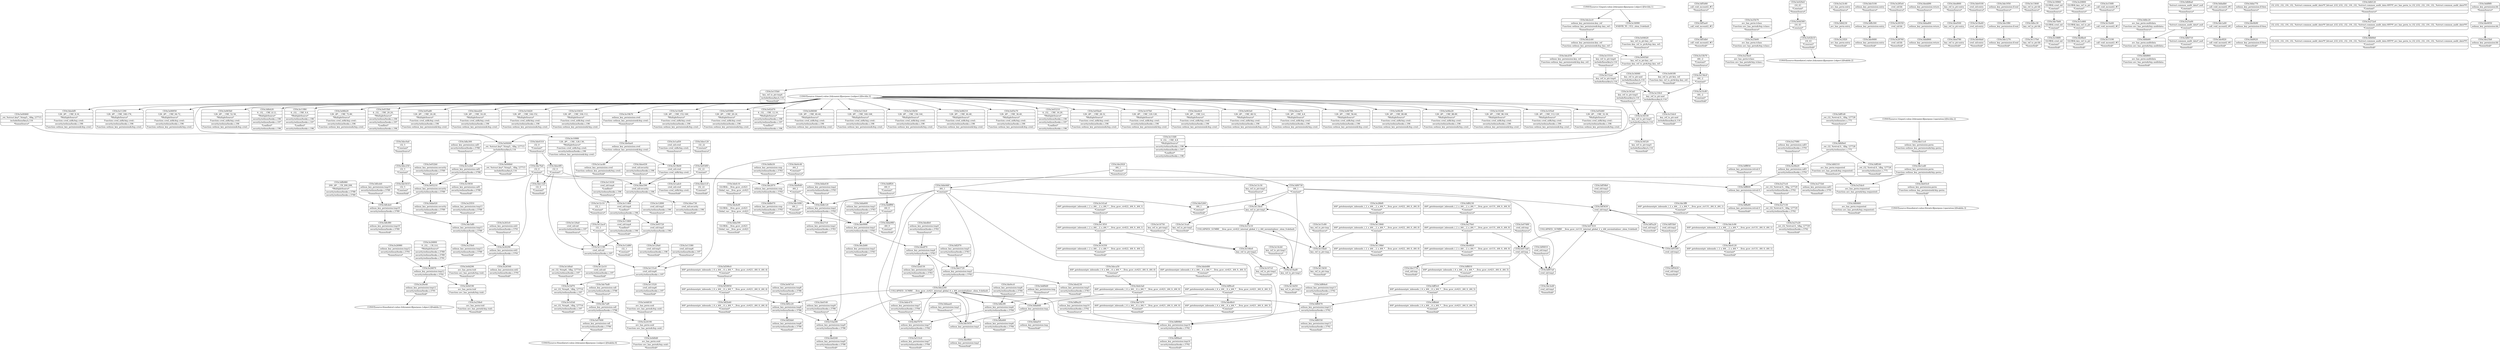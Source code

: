 digraph {
	CE0x3de2cb0 [shape=record,shape=Mrecord,label="{CE0x3de2cb0|selinux_key_permission:key_ref|Function::selinux_key_permission&Arg::key_ref::}"]
	CE0x3e13bc0 [shape=record,shape=Mrecord,label="{CE0x3e13bc0|key_ref_to_ptr:tmp1}"]
	CE0x3e15ba0 [shape=record,shape=Mrecord,label="{CE0x3e15ba0|key_ref_to_ptr:tmp}"]
	"CONST[source:1(input),value:2(dynamic)][purpose:{subject}][SrcIdx:3]"
	CE0x3e147c0 [shape=record,shape=Mrecord,label="{CE0x3e147c0|key_ref_to_ptr:tmp2|*SummSink*}"]
	CE0x5a533c0 [shape=record,shape=Mrecord,label="{CE0x5a533c0|selinux_key_permission:tmp7|security/selinux/hooks.c,5784|*SummSink*}"]
	CE0x3e065b0 [shape=record,shape=Mrecord,label="{CE0x3e065b0|128:_i8*,_:_CRE_52,56_|*MultipleSource*|Function::cred_sid&Arg::cred::|security/selinux/hooks.c,196|Function::selinux_key_permission&Arg::cred::}"]
	CE0x3df5db0 [shape=record,shape=Mrecord,label="{CE0x3df5db0|_call_void_mcount()_#3|*SummSink*}"]
	CE0x3e1ac80 [shape=record,shape=Mrecord,label="{CE0x3e1ac80|selinux_key_permission:cred|Function::selinux_key_permission&Arg::cred::|*SummSink*}"]
	CE0x3dfeb20 [shape=record,shape=Mrecord,label="{CE0x3dfeb20|4:_i32,_:_CRE_8,12_|*MultipleSource*|security/selinux/hooks.c,196|security/selinux/hooks.c,197|*LoadInst*|security/selinux/hooks.c,196}"]
	CE0x3e15c80 [shape=record,shape=Mrecord,label="{CE0x3e15c80|key_ref_to_ptr:tmp|*SummSource*}"]
	CE0x3e11f60 [shape=record,shape=Mrecord,label="{CE0x3e11f60|4:_i32,_:_CRE_0,4_|*MultipleSource*|security/selinux/hooks.c,196|security/selinux/hooks.c,197|*LoadInst*|security/selinux/hooks.c,196}"]
	CE0x3e14d50 [shape=record,shape=Mrecord,label="{CE0x3e14d50|key_ref_to_ptr:tmp3|*SummSink*}"]
	CE0x3e25b70 [shape=record,shape=Mrecord,label="{CE0x3e25b70|avc_has_perm:tclass|Function::avc_has_perm&Arg::tclass::|*SummSource*}"]
	CE0x3e23c40 [shape=record,shape=Mrecord,label="{CE0x3e23c40|avc_has_perm:entry|*SummSource*}"]
	CE0x3dfb300 [shape=record,shape=Mrecord,label="{CE0x3dfb300|selinux_key_permission:entry}"]
	CE0x3e11800 [shape=record,shape=Mrecord,label="{CE0x3e11800|cred_sid:tmp4|*LoadInst*|security/selinux/hooks.c,196|*SummSink*}"]
	CE0x3e1d1b0 [shape=record,shape=Mrecord,label="{CE0x3e1d1b0|_ret_i32_%tmp6,_!dbg_!27716|security/selinux/hooks.c,197|*SummSink*}"]
	CE0x3de5720 [shape=record,shape=Mrecord,label="{CE0x3de5720|selinux_key_permission:tmp5|security/selinux/hooks.c,5783}"]
	CE0x3e28760 [shape=record,shape=Mrecord,label="{CE0x3e28760|cred_sid:bb|*SummSink*}"]
	CE0x3dfa3f0 [shape=record,shape=Mrecord,label="{CE0x3dfa3f0|selinux_key_permission:tmp6|security/selinux/hooks.c,5784}"]
	CE0x3df5830 [shape=record,shape=Mrecord,label="{CE0x3df5830|cred_sid:tmp3}"]
	CE0x3e1d0a0 [shape=record,shape=Mrecord,label="{CE0x3e1d0a0|_ret_i32_%tmp6,_!dbg_!27716|security/selinux/hooks.c,197|*SummSource*}"]
	CE0x3e06b20 [shape=record,shape=Mrecord,label="{CE0x3e06b20|128:_i8*,_:_CRE_72,80_|*MultipleSource*|Function::cred_sid&Arg::cred::|security/selinux/hooks.c,196|Function::selinux_key_permission&Arg::cred::}"]
	CE0x3e27fe0 [shape=record,shape=Mrecord,label="{CE0x3e27fe0|i64*_getelementptr_inbounds_(_2_x_i64_,_2_x_i64_*___llvm_gcov_ctr131,_i64_0,_i64_0)|*Constant*}"]
	CE0x3e26800 [shape=record,shape=Mrecord,label="{CE0x3e26800|0:_i32,_:_CR_0,4_|*MultipleSource*|security/selinux/hooks.c,5789|security/selinux/hooks.c,5789|security/selinux/hooks.c,5791}"]
	CE0x3e33dc0 [shape=record,shape=Mrecord,label="{CE0x3e33dc0|key_ref_to_ptr:and|include/linux/key.h,116|*SummSink*}"]
	CE0x3df5ae0 [shape=record,shape=Mrecord,label="{CE0x3df5ae0|_call_void_mcount()_#3}"]
	CE0x3dedfe0 [shape=record,shape=Mrecord,label="{CE0x3dedfe0|selinux_key_permission:tmp4|security/selinux/hooks.c,5783|*SummSource*}"]
	CE0x3ddd860 [shape=record,shape=Mrecord,label="{CE0x3ddd860|selinux_key_permission:return|*SummSink*}"]
	CE0x3de0ae0 [shape=record,shape=Mrecord,label="{CE0x3de0ae0|selinux_key_permission:cred|Function::selinux_key_permission&Arg::cred::}"]
	CE0x3e123f0 [shape=record,shape=Mrecord,label="{CE0x3e123f0|cred_sid:sid|security/selinux/hooks.c,197}"]
	CE0x3ded780 [shape=record,shape=Mrecord,label="{CE0x3ded780|key_ref_to_ptr:entry|*SummSink*}"]
	CE0x3de1ed0 [shape=record,shape=Mrecord,label="{CE0x3de1ed0|selinux_key_permission:perm|Function::selinux_key_permission&Arg::perm::}"]
	CE0x3e13380 [shape=record,shape=Mrecord,label="{CE0x3e13380|cred_sid:tmp6|security/selinux/hooks.c,197|*SummSource*}"]
	CE0x3e18a40 [shape=record,shape=Mrecord,label="{CE0x3e18a40|cred_sid:entry}"]
	CE0x3e33fc0 [shape=record,shape=Mrecord,label="{CE0x3e33fc0|key_ref_to_ptr:and|include/linux/key.h,116}"]
	CE0x3e033b0 [shape=record,shape=Mrecord,label="{CE0x3e033b0|4:_i32,_:_CRE_20,24_|*MultipleSource*|security/selinux/hooks.c,196|security/selinux/hooks.c,197|*LoadInst*|security/selinux/hooks.c,196}"]
	CE0x3ddc470 [shape=record,shape=Mrecord,label="{CE0x3ddc470|selinux_key_permission:tmp7|security/selinux/hooks.c,5784|*SummSource*}"]
	CE0x3e0d190 [shape=record,shape=Mrecord,label="{CE0x3e0d190|avc_has_perm:tsid|Function::avc_has_perm&Arg::tsid::}"]
	CE0x51ba5f0 [shape=record,shape=Mrecord,label="{CE0x51ba5f0|selinux_key_permission:tmp9|security/selinux/hooks.c,5786}"]
	CE0x3e34330 [shape=record,shape=Mrecord,label="{CE0x3e34330|key_ref_to_ptr:tmp5|include/linux/key.h,116}"]
	CE0x3de0100 [shape=record,shape=Mrecord,label="{CE0x3de0100|cred_sid:entry|*SummSource*}"]
	CE0x3e05a80 [shape=record,shape=Mrecord,label="{CE0x3e05a80|128:_i8*,_:_CRE_24,28_|*MultipleSource*|Function::cred_sid&Arg::cred::|security/selinux/hooks.c,196|Function::selinux_key_permission&Arg::cred::}"]
	CE0x3de0310 [shape=record,shape=Mrecord,label="{CE0x3de0310|i32_0|*Constant*|*SummSource*}"]
	CE0x3de1f80 [shape=record,shape=Mrecord,label="{CE0x3de1f80|selinux_key_permission:if.end}"]
	CE0x3deed20 [shape=record,shape=Mrecord,label="{CE0x3deed20|128:_i8*,_:_CRE_16,20_|*MultipleSource*|Function::cred_sid&Arg::cred::|security/selinux/hooks.c,196|Function::selinux_key_permission&Arg::cred::}"]
	CE0x3e04620 [shape=record,shape=Mrecord,label="{CE0x3e04620|key_ref_to_ptr:key_ref|Function::key_ref_to_ptr&Arg::key_ref::|*SummSource*}"]
	CE0x3de2f30 [shape=record,shape=Mrecord,label="{CE0x3de2f30|selinux_key_permission:key_ref|Function::selinux_key_permission&Arg::key_ref::|*SummSink*}"]
	CE0x3e26290 [shape=record,shape=Mrecord,label="{CE0x3e26290|selinux_key_permission:sid2|security/selinux/hooks.c,5791}"]
	CE0x3e12ac0 [shape=record,shape=Mrecord,label="{CE0x3e12ac0|i32_1|*Constant*}"]
	CE0x3de0680 [shape=record,shape=Mrecord,label="{CE0x3de0680|selinux_key_permission:entry|*SummSink*}"]
	CE0x3de27c0 [shape=record,shape=Mrecord,label="{CE0x3de27c0|selinux_key_permission:tmp2|security/selinux/hooks.c,5783|*SummSink*}"]
	CE0x3e26560 [shape=record,shape=Mrecord,label="{CE0x3e26560|selinux_key_permission:sid2|security/selinux/hooks.c,5791|*SummSink*}"]
	CE0x3e10d20 [shape=record,shape=Mrecord,label="{CE0x3e10d20|128:_i8*,_:_CRE_144,152_|*MultipleSource*|Function::cred_sid&Arg::cred::|security/selinux/hooks.c,196|Function::selinux_key_permission&Arg::cred::}"]
	CE0x3dffa80 [shape=record,shape=Mrecord,label="{CE0x3dffa80|selinux_key_permission:retval.0|*SummSink*}"]
	CE0x3e137b0 [shape=record,shape=Mrecord,label="{CE0x3e137b0|key_ref_to_ptr:bb|*SummSink*}"]
	CE0x3e25b00 [shape=record,shape=Mrecord,label="{CE0x3e25b00|avc_has_perm:tclass|Function::avc_has_perm&Arg::tclass::}"]
	CE0x3de1320 [shape=record,shape=Mrecord,label="{CE0x3de1320|i32_0|*Constant*|*SummSink*}"]
	CE0x3e285e0 [shape=record,shape=Mrecord,label="{CE0x3e285e0|cred_sid:bb|*SummSource*}"]
	CE0x3ded660 [shape=record,shape=Mrecord,label="{CE0x3ded660|key_ref_to_ptr:entry|*SummSource*}"]
	CE0x3e10410 [shape=record,shape=Mrecord,label="{CE0x3e10410|128:_i8*,_:_CRE_104,112_|*MultipleSource*|Function::cred_sid&Arg::cred::|security/selinux/hooks.c,196|Function::selinux_key_permission&Arg::cred::}"]
	CE0x3dff1d0 [shape=record,shape=Mrecord,label="{CE0x3dff1d0|_ret_i32_%retval.0,_!dbg_!27728|security/selinux/avc.c,775|*SummSource*}"]
	CE0x3e26980 [shape=record,shape=Mrecord,label="{CE0x3e26980|selinux_key_permission:tmp12|security/selinux/hooks.c,5791|*SummSource*}"]
	CE0x3dee430 [shape=record,shape=Mrecord,label="{CE0x3dee430|cred_sid:security|security/selinux/hooks.c,196|*SummSource*}"]
	CE0x3e10ef0 [shape=record,shape=Mrecord,label="{CE0x3e10ef0|128:_i8*,_:_CRE_152,160_|*MultipleSource*|Function::cred_sid&Arg::cred::|security/selinux/hooks.c,196|Function::selinux_key_permission&Arg::cred::}"]
	CE0x3e13f10 [shape=record,shape=Mrecord,label="{CE0x3e13f10|i64*_getelementptr_inbounds_(_2_x_i64_,_2_x_i64_*___llvm_gcov_ctr422,_i64_0,_i64_1)|*Constant*}"]
	CE0x3dfceb0 [shape=record,shape=Mrecord,label="{CE0x3dfceb0|selinux_key_permission:tmp10|security/selinux/hooks.c,5789|*SummSource*}"]
	CE0x3dff850 [shape=record,shape=Mrecord,label="{CE0x3dff850|selinux_key_permission:retval.0|*SummSource*}"]
	CE0x3e0d0d0 [shape=record,shape=Mrecord,label="{CE0x3e0d0d0|avc_has_perm:ssid|Function::avc_has_perm&Arg::ssid::|*SummSink*}"]
	CE0x3dee1c0 [shape=record,shape=Mrecord,label="{CE0x3dee1c0|i32_22|*Constant*|*SummSink*}"]
	CE0x3dda590 [shape=record,shape=Mrecord,label="{CE0x3dda590|GLOBAL:__llvm_gcov_ctr421|Global_var:__llvm_gcov_ctr421|*SummSink*}"]
	"CONST[source:0(mediator),value:2(dynamic)][purpose:{subject}][SnkIdx:0]"
	CE0x3e12c10 [shape=record,shape=Mrecord,label="{CE0x3e12c10|i32_1|*Constant*|*SummSource*}"]
	CE0x3de4ef0 [shape=record,shape=Mrecord,label="{CE0x3de4ef0|GLOBAL:__llvm_gcov_ctr421|Global_var:__llvm_gcov_ctr421}"]
	CE0x3dda8d0 [shape=record,shape=Mrecord,label="{CE0x3dda8d0|selinux_key_permission:tmp}"]
	CE0x3e188f0 [shape=record,shape=Mrecord,label="{CE0x3e188f0|GLOBAL:cred_sid|*Constant*|*SummSink*}"]
	CE0x3df2bb0 [shape=record,shape=Mrecord,label="{CE0x3df2bb0|selinux_key_permission:tmp8|security/selinux/hooks.c,5786|*SummSink*}"]
	CE0x3e20800 [shape=record,shape=Mrecord,label="{CE0x3e20800|GLOBAL:key_ref_to_ptr|*Constant*|*SummSource*}"]
	CE0x3e07600 [shape=record,shape=Mrecord,label="{CE0x3e07600|selinux_key_permission:call|security/selinux/hooks.c,5786|*SummSink*}"]
	CE0x3e28bf0 [shape=record,shape=Mrecord,label="{CE0x3e28bf0|i64*_getelementptr_inbounds_(_2_x_i64_,_2_x_i64_*___llvm_gcov_ctr422,_i64_0,_i64_0)|*Constant*|*SummSource*}"]
	CE0x3ddfa50 [shape=record,shape=Mrecord,label="{CE0x3ddfa50|selinux_key_permission:cmp|security/selinux/hooks.c,5783|*SummSource*}"]
	CE0x3e14e60 [shape=record,shape=Mrecord,label="{CE0x3e14e60|_call_void_mcount()_#3}"]
	CE0x52ed150 [shape=record,shape=Mrecord,label="{CE0x52ed150|selinux_key_permission:tmp4|security/selinux/hooks.c,5783|*SummSink*}"]
	CE0x3e1ad50 [shape=record,shape=Mrecord,label="{CE0x3e1ad50|cred_sid:cred|Function::cred_sid&Arg::cred::|*SummSource*}"]
	CE0x3dee730 [shape=record,shape=Mrecord,label="{CE0x3dee730|cred_sid:security|security/selinux/hooks.c,196|*SummSink*}"]
	CE0x3e23f20 [shape=record,shape=Mrecord,label="{CE0x3e23f20|avc_has_perm:entry|*SummSink*}"]
	CE0x3df2b40 [shape=record,shape=Mrecord,label="{CE0x3df2b40|i64*_getelementptr_inbounds_(_6_x_i64_,_6_x_i64_*___llvm_gcov_ctr421,_i64_0,_i64_4)|*Constant*|*SummSink*}"]
	CE0x3e25fe0 [shape=record,shape=Mrecord,label="{CE0x3e25fe0|selinux_key_permission:tmp11|security/selinux/hooks.c,5789|*SummSink*}"]
	CE0x3de1270 [shape=record,shape=Mrecord,label="{CE0x3de1270|selinux_key_permission:if.end|*SummSink*}"]
	CE0x3e34520 [shape=record,shape=Mrecord,label="{CE0x3e34520|key_ref_to_ptr:tmp5|include/linux/key.h,116|*SummSink*}"]
	CE0x3e14750 [shape=record,shape=Mrecord,label="{CE0x3e14750|key_ref_to_ptr:tmp2|*SummSource*}"]
	CE0x3e05980 [shape=record,shape=Mrecord,label="{CE0x3e05980|128:_i8*,_:_CRE_20,24_|*MultipleSource*|Function::cred_sid&Arg::cred::|security/selinux/hooks.c,196|Function::selinux_key_permission&Arg::cred::}"]
	CE0x3e054f0 [shape=record,shape=Mrecord,label="{CE0x3e054f0|i32_22|*Constant*}"]
	CE0x3de2870 [shape=record,shape=Mrecord,label="{CE0x3de2870|selinux_key_permission:cmp|security/selinux/hooks.c,5783}"]
	CE0x3e02d70 [shape=record,shape=Mrecord,label="{CE0x3e02d70|4:_i32,_:_CRE_12,16_|*MultipleSource*|security/selinux/hooks.c,196|security/selinux/hooks.c,197|*LoadInst*|security/selinux/hooks.c,196}"]
	CE0x3ddff20 [shape=record,shape=Mrecord,label="{CE0x3ddff20|i64_0|*Constant*|*SummSource*}"]
	CE0x3e15c10 [shape=record,shape=Mrecord,label="{CE0x3e15c10|COLLAPSED:_GCMRE___llvm_gcov_ctr422_internal_global_2_x_i64_zeroinitializer:_elem_0:default:}"]
	CE0x3e0d290 [shape=record,shape=Mrecord,label="{CE0x3e0d290|avc_has_perm:tsid|Function::avc_has_perm&Arg::tsid::|*SummSource*}"]
	CE0x3df5a20 [shape=record,shape=Mrecord,label="{CE0x3df5a20|cred_sid:tmp3|*SummSink*}"]
	CE0x3e06040 [shape=record,shape=Mrecord,label="{CE0x3e06040|128:_i8*,_:_CRE_40,44_|*MultipleSource*|Function::cred_sid&Arg::cred::|security/selinux/hooks.c,196|Function::selinux_key_permission&Arg::cred::}"]
	CE0x3df6be0 [shape=record,shape=Mrecord,label="{CE0x3df6be0|selinux_key_permission:tmp14|security/selinux/hooks.c,5792|*SummSink*}"]
	CE0x3e11630 [shape=record,shape=Mrecord,label="{CE0x3e11630|cred_sid:tmp4|*LoadInst*|security/selinux/hooks.c,196|*SummSource*}"]
	CE0x3e110c0 [shape=record,shape=Mrecord,label="{CE0x3e110c0|128:_i8*,_:_CRE_160,168_|*MultipleSource*|Function::cred_sid&Arg::cred::|security/selinux/hooks.c,196|Function::selinux_key_permission&Arg::cred::}"]
	CE0x3dfd860 [shape=record,shape=Mrecord,label="{CE0x3dfd860|avc_has_perm:auditdata|Function::avc_has_perm&Arg::auditdata::|*SummSink*}"]
	CE0x3dfd6a0 [shape=record,shape=Mrecord,label="{CE0x3dfd6a0|%struct.common_audit_data*_null|*Constant*|*SummSource*}"]
	CE0x3dedf70 [shape=record,shape=Mrecord,label="{CE0x3dedf70|selinux_key_permission:tmp4|security/selinux/hooks.c,5783}"]
	CE0x3e27c50 [shape=record,shape=Mrecord,label="{CE0x3e27c50|_ret_i32_%retval.0,_!dbg_!27729|security/selinux/hooks.c,5792}"]
	CE0x3dfa300 [shape=record,shape=Mrecord,label="{CE0x3dfa300|selinux_key_permission:call1|security/selinux/hooks.c,5788|*SummSource*}"]
	CE0x3de5260 [shape=record,shape=Mrecord,label="{CE0x3de5260|i64_1|*Constant*|*SummSink*}"]
	"CONST[source:1(input),value:2(dynamic)][purpose:{object}][SrcIdx:1]"
	CE0x3e155b0 [shape=record,shape=Mrecord,label="{CE0x3e155b0|key_ref_to_ptr:tmp4|include/linux/key.h,116|*SummSink*}"]
	CE0x3e343a0 [shape=record,shape=Mrecord,label="{CE0x3e343a0|key_ref_to_ptr:tmp5|include/linux/key.h,116|*SummSource*}"]
	CE0x3e1adc0 [shape=record,shape=Mrecord,label="{CE0x3e1adc0|cred_sid:cred|Function::cred_sid&Arg::cred::|*SummSink*}"]
	CE0x3dfb980 [shape=record,shape=Mrecord,label="{CE0x3dfb980|200:_i8*,_:_CR_200,208_|*MultipleSource*|security/selinux/hooks.c,5788|security/selinux/hooks.c,5789}"]
	CE0x3dee120 [shape=record,shape=Mrecord,label="{CE0x3dee120|i32_22|*Constant*|*SummSource*}"]
	CE0x3de0990 [shape=record,shape=Mrecord,label="{CE0x3de0990|selinux_key_permission:tmp3|security/selinux/hooks.c,5783}"]
	CE0x3e10b50 [shape=record,shape=Mrecord,label="{CE0x3e10b50|128:_i8*,_:_CRE_136,144_|*MultipleSource*|Function::cred_sid&Arg::cred::|security/selinux/hooks.c,196|Function::selinux_key_permission&Arg::cred::}"]
	CE0x3e126a0 [shape=record,shape=Mrecord,label="{CE0x3e126a0|cred_sid:sid|security/selinux/hooks.c,197|*SummSource*}"]
	CE0x3dfcf80 [shape=record,shape=Mrecord,label="{CE0x3dfcf80|selinux_key_permission:tmp10|security/selinux/hooks.c,5789|*SummSink*}"]
	CE0x3e152a0 [shape=record,shape=Mrecord,label="{CE0x3e152a0|key_ref_to_ptr:tmp4|include/linux/key.h,116}"]
	CE0x3e14350 [shape=record,shape=Mrecord,label="{CE0x3e14350|i64*_getelementptr_inbounds_(_2_x_i64_,_2_x_i64_*___llvm_gcov_ctr422,_i64_0,_i64_1)|*Constant*|*SummSink*}"]
	CE0x3ded230 [shape=record,shape=Mrecord,label="{CE0x3ded230|selinux_key_permission:tmp5|security/selinux/hooks.c,5783|*SummSink*}"]
	CE0x3de7b60 [shape=record,shape=Mrecord,label="{CE0x3de7b60|GLOBAL:cred_sid|*Constant*}"]
	CE0x3de7fa0 [shape=record,shape=Mrecord,label="{CE0x3de7fa0|i32_0|*Constant*}"]
	CE0x3e150f0 [shape=record,shape=Mrecord,label="{CE0x3e150f0|_call_void_mcount()_#3|*SummSource*}"]
	CE0x3e00460 [shape=record,shape=Mrecord,label="{CE0x3e00460|_ret_%struct.key*_%tmp5,_!dbg_!27715|include/linux/key.h,116|*SummSource*}"]
	CE0x3de4820 [shape=record,shape=Mrecord,label="{CE0x3de4820|i64*_getelementptr_inbounds_(_2_x_i64_,_2_x_i64_*___llvm_gcov_ctr131,_i64_0,_i64_0)|*Constant*|*SummSink*}"]
	CE0x3de9f20 [shape=record,shape=Mrecord,label="{CE0x3de9f20|_call_void_mcount()_#3|*SummSink*}"]
	CE0x3e19b00 [shape=record,shape=Mrecord,label="{CE0x3e19b00|cred_sid:cred|Function::cred_sid&Arg::cred::}"]
	CE0x3e073a0 [shape=record,shape=Mrecord,label="{CE0x3e073a0|cred_sid:tmp}"]
	CE0x3de0da0 [shape=record,shape=Mrecord,label="{CE0x3de0da0|cred_sid:entry|*SummSink*}"]
	CE0x3e1e2b0 [shape=record,shape=Mrecord,label="{CE0x3e1e2b0|selinux_key_permission:call1|security/selinux/hooks.c,5788}"]
	CE0x3e271b0 [shape=record,shape=Mrecord,label="{CE0x3e271b0|selinux_key_permission:call3|security/selinux/hooks.c,5791|*SummSink*}"]
	CE0x3e14cb0 [shape=record,shape=Mrecord,label="{CE0x3e14cb0|key_ref_to_ptr:tmp3|*SummSource*}"]
	CE0x3e1f650 [shape=record,shape=Mrecord,label="{CE0x3e1f650|selinux_key_permission:call1|security/selinux/hooks.c,5788|*SummSink*}"]
	CE0x3e06210 [shape=record,shape=Mrecord,label="{CE0x3e06210|128:_i8*,_:_CRE_44,48_|*MultipleSource*|Function::cred_sid&Arg::cred::|security/selinux/hooks.c,196|Function::selinux_key_permission&Arg::cred::}"]
	CE0x3df6230 [shape=record,shape=Mrecord,label="{CE0x3df6230|i64*_getelementptr_inbounds_(_2_x_i64_,_2_x_i64_*___llvm_gcov_ctr131,_i64_0,_i64_0)|*Constant*|*SummSource*}"]
	CE0x3ddb120 [shape=record,shape=Mrecord,label="{CE0x3ddb120|selinux_key_permission:tmp2|security/selinux/hooks.c,5783}"]
	CE0x3ddf4d0 [shape=record,shape=Mrecord,label="{CE0x3ddf4d0|selinux_key_permission:tmp|*SummSource*}"]
	CE0x3de03c0 [shape=record,shape=Mrecord,label="{CE0x3de03c0|selinux_key_permission:perm|Function::selinux_key_permission&Arg::perm::|*SummSink*}"]
	CE0x3e006b0 [shape=record,shape=Mrecord,label="{CE0x3e006b0|_ret_%struct.key*_%tmp5,_!dbg_!27715|include/linux/key.h,116|*SummSink*}"]
	CE0x5d599c0 [shape=record,shape=Mrecord,label="{CE0x5d599c0|i64*_getelementptr_inbounds_(_6_x_i64_,_6_x_i64_*___llvm_gcov_ctr421,_i64_0,_i64_4)|*Constant*|*SummSource*}"]
	CE0x3e05e70 [shape=record,shape=Mrecord,label="{CE0x3e05e70|128:_i8*,_:_CRE_36,40_|*MultipleSource*|Function::cred_sid&Arg::cred::|security/selinux/hooks.c,196|Function::selinux_key_permission&Arg::cred::}"]
	CE0x3dec0a0 [shape=record,shape=Mrecord,label="{CE0x3dec0a0|i32_5|*Constant*|*SummSource*}"]
	CE0x3de0fb0 [shape=record,shape=Mrecord,label="{CE0x3de0fb0|selinux_key_permission:tmp1|*SummSink*}"]
	CE0x3ded500 [shape=record,shape=Mrecord,label="{CE0x3ded500|key_ref_to_ptr:entry}"]
	CE0x3de1690 [shape=record,shape=Mrecord,label="{CE0x3de1690|i64_2|*Constant*|*SummSink*}"]
	CE0x3de2b80 [shape=record,shape=Mrecord,label="{CE0x3de2b80|selinux_key_permission:tmp3|security/selinux/hooks.c,5783|*SummSink*}"]
	CE0x3e24190 [shape=record,shape=Mrecord,label="{CE0x3e24190|avc_has_perm:ssid|Function::avc_has_perm&Arg::ssid::}"]
	CE0x3e27e20 [shape=record,shape=Mrecord,label="{CE0x3e27e20|_ret_i32_%retval.0,_!dbg_!27729|security/selinux/hooks.c,5792|*SummSink*}"]
	CE0x3e27080 [shape=record,shape=Mrecord,label="{CE0x3e27080|selinux_key_permission:call3|security/selinux/hooks.c,5791|*SummSource*}"]
	CE0x3ddf420 [shape=record,shape=Mrecord,label="{CE0x3ddf420|selinux_key_permission:if.then|*SummSink*}"]
	CE0x3df5540 [shape=record,shape=Mrecord,label="{CE0x3df5540|cred_sid:tmp2}"]
	CE0x3e139b0 [shape=record,shape=Mrecord,label="{CE0x3e139b0|i64*_getelementptr_inbounds_(_2_x_i64_,_2_x_i64_*___llvm_gcov_ctr422,_i64_0,_i64_0)|*Constant*|*SummSink*}"]
	CE0x3e03210 [shape=record,shape=Mrecord,label="{CE0x3e03210|4:_i32,_:_CRE_16,20_|*MultipleSource*|security/selinux/hooks.c,196|security/selinux/hooks.c,197|*LoadInst*|security/selinux/hooks.c,196}"]
	CE0x3dda770 [shape=record,shape=Mrecord,label="{CE0x3dda770|selinux_key_permission:if.then|*SummSource*}"]
	CE0x3df9ce0 [shape=record,shape=Mrecord,label="{CE0x3df9ce0|i64*_getelementptr_inbounds_(_6_x_i64_,_6_x_i64_*___llvm_gcov_ctr421,_i64_0,_i64_3)|*Constant*}"]
	CE0x3e003f0 [shape=record,shape=Mrecord,label="{CE0x3e003f0|key_ref_to_ptr:key_ref|Function::key_ref_to_ptr&Arg::key_ref::|*SummSink*}"]
	CE0x3e052b0 [shape=record,shape=Mrecord,label="{CE0x3e052b0|selinux_key_permission:security|security/selinux/hooks.c,5789|*SummSource*}"]
	CE0x3dda430 [shape=record,shape=Mrecord,label="{CE0x3dda430|selinux_key_permission:tmp2|security/selinux/hooks.c,5783|*SummSource*}"]
	CE0x3e05be0 [shape=record,shape=Mrecord,label="{CE0x3e05be0|128:_i8*,_:_CRE_28,32_|*MultipleSource*|Function::cred_sid&Arg::cred::|security/selinux/hooks.c,196|Function::selinux_key_permission&Arg::cred::}"]
	CE0x3dff240 [shape=record,shape=Mrecord,label="{CE0x3dff240|_ret_i32_%retval.0,_!dbg_!27728|security/selinux/avc.c,775|*SummSink*}"]
	CE0x3dffeb0 [shape=record,shape=Mrecord,label="{CE0x3dffeb0|i64*_getelementptr_inbounds_(_6_x_i64_,_6_x_i64_*___llvm_gcov_ctr421,_i64_0,_i64_5)|*Constant*|*SummSink*}"]
	CE0x3e107b0 [shape=record,shape=Mrecord,label="{CE0x3e107b0|128:_i8*,_:_CRE_120,128_|*MultipleSource*|Function::cred_sid&Arg::cred::|security/selinux/hooks.c,196|Function::selinux_key_permission&Arg::cred::}"]
	CE0x3dee6c0 [shape=record,shape=Mrecord,label="{CE0x3dee6c0|128:_i8*,_:_CRE_0,4_|*MultipleSource*|Function::cred_sid&Arg::cred::|security/selinux/hooks.c,196|Function::selinux_key_permission&Arg::cred::}"]
	CE0x3dfcde0 [shape=record,shape=Mrecord,label="{CE0x3dfcde0|selinux_key_permission:tmp10|security/selinux/hooks.c,5789}"]
	CE0x3e11460 [shape=record,shape=Mrecord,label="{CE0x3e11460|cred_sid:tmp4|*LoadInst*|security/selinux/hooks.c,196}"]
	CE0x3de9cc0 [shape=record,shape=Mrecord,label="{CE0x3de9cc0|selinux_key_permission:tmp6|security/selinux/hooks.c,5784|*SummSource*}"]
	CE0x3e0d300 [shape=record,shape=Mrecord,label="{CE0x3e0d300|i16_43|*Constant*}"]
	CE0x3e27cc0 [shape=record,shape=Mrecord,label="{CE0x3e27cc0|_ret_i32_%retval.0,_!dbg_!27729|security/selinux/hooks.c,5792|*SummSource*}"]
	CE0x3dfd9e0 [shape=record,shape=Mrecord,label="{CE0x3dfd9e0|_ret_i32_%retval.0,_!dbg_!27728|security/selinux/avc.c,775}"]
	CE0x3ddb070 [shape=record,shape=Mrecord,label="{CE0x3ddb070|selinux_key_permission:cmp|security/selinux/hooks.c,5783|*SummSink*}"]
	CE0x3dfdc20 [shape=record,shape=Mrecord,label="{CE0x3dfdc20|avc_has_perm:auditdata|Function::avc_has_perm&Arg::auditdata::|*SummSource*}"]
	CE0x3df2f70 [shape=record,shape=Mrecord,label="{CE0x3df2f70|selinux_key_permission:tmp5|security/selinux/hooks.c,5783|*SummSource*}"]
	CE0x3e13b50 [shape=record,shape=Mrecord,label="{CE0x3e13b50|key_ref_to_ptr:tmp|*SummSink*}"]
	CE0x3dfdb80 [shape=record,shape=Mrecord,label="{CE0x3dfdb80|avc_has_perm:auditdata|Function::avc_has_perm&Arg::auditdata::}"]
	CE0x3de4120 [shape=record,shape=Mrecord,label="{CE0x3de4120|i64*_getelementptr_inbounds_(_2_x_i64_,_2_x_i64_*___llvm_gcov_ctr131,_i64_0,_i64_1)|*Constant*|*SummSink*}"]
	CE0x3e12890 [shape=record,shape=Mrecord,label="{CE0x3e12890|cred_sid:tmp5|security/selinux/hooks.c,196|*SummSource*}"]
	CE0x3deb3a0 [shape=record,shape=Mrecord,label="{CE0x3deb3a0|i64*_getelementptr_inbounds_(_6_x_i64_,_6_x_i64_*___llvm_gcov_ctr421,_i64_0,_i64_0)|*Constant*}"]
	CE0x3e26e40 [shape=record,shape=Mrecord,label="{CE0x3e26e40|selinux_key_permission:tmp12|security/selinux/hooks.c,5791|*SummSink*}"]
	CE0x3ddaae0 [shape=record,shape=Mrecord,label="{CE0x3ddaae0|selinux_key_permission:tmp1|*SummSource*}"]
	CE0x3e1e460 [shape=record,shape=Mrecord,label="{CE0x3e1e460|GLOBAL:key_ref_to_ptr|*Constant*}"]
	CE0x3ddaf10 [shape=record,shape=Mrecord,label="{CE0x3ddaf10|selinux_key_permission:tmp|*SummSink*}"]
	CE0x3def140 [shape=record,shape=Mrecord,label="{CE0x3def140|selinux_key_permission:tmp9|security/selinux/hooks.c,5786|*SummSource*}"]
	CE0x3de3750 [shape=record,shape=Mrecord,label="{CE0x3de3750|cred_sid:tmp|*SummSink*}"]
	CE0x3df64e0 [shape=record,shape=Mrecord,label="{CE0x3df64e0|selinux_key_permission:tmp13|security/selinux/hooks.c,5792|*SummSource*}"]
	CE0x3e33b70 [shape=record,shape=Mrecord,label="{CE0x3e33b70|i64_-2|*Constant*|*SummSource*}"]
	CE0x3e13ca0 [shape=record,shape=Mrecord,label="{CE0x3e13ca0|key_ref_to_ptr:tmp1|*SummSink*}"]
	CE0x3dda020 [shape=record,shape=Mrecord,label="{CE0x3dda020|selinux_key_permission:security|security/selinux/hooks.c,5789|*SummSink*}"]
	CE0x3de7af0 [shape=record,shape=Mrecord,label="{CE0x3de7af0|selinux_key_permission:call|security/selinux/hooks.c,5786}"]
	CE0x3e258e0 [shape=record,shape=Mrecord,label="{CE0x3e258e0|avc_has_perm:tsid|Function::avc_has_perm&Arg::tsid::|*SummSink*}"]
	CE0x3def0d0 [shape=record,shape=Mrecord,label="{CE0x3def0d0|i64_2|*Constant*}"]
	CE0x3e07410 [shape=record,shape=Mrecord,label="{CE0x3e07410|COLLAPSED:_GCMRE___llvm_gcov_ctr131_internal_global_2_x_i64_zeroinitializer:_elem_0:default:}"]
	CE0x3de0c40 [shape=record,shape=Mrecord,label="{CE0x3de0c40|i64_2|*Constant*|*SummSource*}"]
	CE0x3e156c0 [shape=record,shape=Mrecord,label="{CE0x3e156c0|i64_-2|*Constant*}"]
	CE0x3df4730 [shape=record,shape=Mrecord,label="{CE0x3df4730|i64_1|*Constant*}"]
	CE0x3dfd460 [shape=record,shape=Mrecord,label="{CE0x3dfd460|avc_has_perm:requested|Function::avc_has_perm&Arg::requested::|*SummSink*}"]
	CE0x3dffd10 [shape=record,shape=Mrecord,label="{CE0x3dffd10|i64*_getelementptr_inbounds_(_6_x_i64_,_6_x_i64_*___llvm_gcov_ctr421,_i64_0,_i64_5)|*Constant*|*SummSource*}"]
	CE0x3df4810 [shape=record,shape=Mrecord,label="{CE0x3df4810|cred_sid:tmp1|*SummSource*}"]
	CE0x3e12d80 [shape=record,shape=Mrecord,label="{CE0x3e12d80|i32_1|*Constant*|*SummSink*}"]
	"CONST[source:1(input),value:2(dynamic)][purpose:{operation}][SrcIdx:2]"
	CE0x3e1bf70 [shape=record,shape=Mrecord,label="{CE0x3e1bf70|_ret_i32_%tmp6,_!dbg_!27716|security/selinux/hooks.c,197}"]
	CE0x3dfd120 [shape=record,shape=Mrecord,label="{CE0x3dfd120|i32_(i32,_i32,_i16,_i32,_%struct.common_audit_data*)*_bitcast_(i32_(i32,_i32,_i16,_i32,_%struct.common_audit_data.495*)*_avc_has_perm_to_i32_(i32,_i32,_i16,_i32,_%struct.common_audit_data*)*)|*Constant*|*SummSource*}"]
	CE0x3dee4f0 [shape=record,shape=Mrecord,label="{CE0x3dee4f0|i32_0|*Constant*}"]
	CE0x5d59950 [shape=record,shape=Mrecord,label="{CE0x5d59950|i64*_getelementptr_inbounds_(_6_x_i64_,_6_x_i64_*___llvm_gcov_ctr421,_i64_0,_i64_4)|*Constant*}"]
	CE0x3e25a00 [shape=record,shape=Mrecord,label="{CE0x3e25a00|%struct.common_audit_data*_null|*Constant*}"]
	CE0x3df69b0 [shape=record,shape=Mrecord,label="{CE0x3df69b0|selinux_key_permission:tmp14|security/selinux/hooks.c,5792}"]
	CE0x3e0d030 [shape=record,shape=Mrecord,label="{CE0x3e0d030|avc_has_perm:ssid|Function::avc_has_perm&Arg::ssid::|*SummSource*}"]
	CE0x3e063e0 [shape=record,shape=Mrecord,label="{CE0x3e063e0|128:_i8*,_:_CRE_48,52_|*MultipleSource*|Function::cred_sid&Arg::cred::|security/selinux/hooks.c,196|Function::selinux_key_permission&Arg::cred::}"]
	CE0x3e34060 [shape=record,shape=Mrecord,label="{CE0x3e34060|key_ref_to_ptr:and|include/linux/key.h,116|*SummSource*}"]
	CE0x3deea70 [shape=record,shape=Mrecord,label="{CE0x3deea70|128:_i8*,_:_CRE_4,8_|*MultipleSource*|Function::cred_sid&Arg::cred::|security/selinux/hooks.c,196|Function::selinux_key_permission&Arg::cred::}"]
	CE0x3dec250 [shape=record,shape=Mrecord,label="{CE0x3dec250|i32_5|*Constant*}"]
	CE0x3e272e0 [shape=record,shape=Mrecord,label="{CE0x3e272e0|i32_(i32,_i32,_i16,_i32,_%struct.common_audit_data*)*_bitcast_(i32_(i32,_i32,_i16,_i32,_%struct.common_audit_data.495*)*_avc_has_perm_to_i32_(i32,_i32,_i16,_i32,_%struct.common_audit_data*)*)|*Constant*}"]
	CE0x3df5d40 [shape=record,shape=Mrecord,label="{CE0x3df5d40|_call_void_mcount()_#3|*SummSource*}"]
	CE0x3dff600 [shape=record,shape=Mrecord,label="{CE0x3dff600|selinux_key_permission:retval.0}"]
	CE0x3e15190 [shape=record,shape=Mrecord,label="{CE0x3e15190|_call_void_mcount()_#3|*SummSink*}"]
	CE0x3de3c90 [shape=record,shape=Mrecord,label="{CE0x3de3c90|i64*_getelementptr_inbounds_(_2_x_i64_,_2_x_i64_*___llvm_gcov_ctr131,_i64_0,_i64_1)|*Constant*}"]
	CE0x3e05720 [shape=record,shape=Mrecord,label="{CE0x3e05720|cred_sid:tmp5|security/selinux/hooks.c,196}"]
	CE0x3defc10 [shape=record,shape=Mrecord,label="{CE0x3defc10|GLOBAL:__llvm_gcov_ctr421|Global_var:__llvm_gcov_ctr421|*SummSource*}"]
	CE0x3e34990 [shape=record,shape=Mrecord,label="{CE0x3e34990|VOIDTB_TE:_CE2:_elem_0:default:}"]
	CE0x3e02b10 [shape=record,shape=Mrecord,label="{CE0x3e02b10|i16_43|*Constant*|*SummSink*}"]
	CE0x3e06780 [shape=record,shape=Mrecord,label="{CE0x3e06780|128:_i8*,_:_CRE_56,64_|*MultipleSource*|Function::cred_sid&Arg::cred::|security/selinux/hooks.c,196|Function::selinux_key_permission&Arg::cred::}"]
	CE0x3e131e0 [shape=record,shape=Mrecord,label="{CE0x3e131e0|cred_sid:tmp6|security/selinux/hooks.c,197}"]
	CE0x3de5410 [shape=record,shape=Mrecord,label="{CE0x3de5410|i32_5|*Constant*|*SummSink*}"]
	CE0x3df47a0 [shape=record,shape=Mrecord,label="{CE0x3df47a0|cred_sid:tmp1}"]
	CE0x3e13c30 [shape=record,shape=Mrecord,label="{CE0x3e13c30|key_ref_to_ptr:tmp1|*SummSource*}"]
	CE0x3de1950 [shape=record,shape=Mrecord,label="{CE0x3de1950|selinux_key_permission:if.end|*SummSource*}"]
	CE0x3e26870 [shape=record,shape=Mrecord,label="{CE0x3e26870|selinux_key_permission:tmp12|security/selinux/hooks.c,5791}"]
	CE0x3ddf8f0 [shape=record,shape=Mrecord,label="{CE0x3ddf8f0|selinux_key_permission:bb|*SummSource*}"]
	CE0x3e146e0 [shape=record,shape=Mrecord,label="{CE0x3e146e0|key_ref_to_ptr:tmp2}"]
	CE0x3e06cf0 [shape=record,shape=Mrecord,label="{CE0x3e06cf0|128:_i8*,_:_CRE_80,88_|*MultipleSource*|Function::cred_sid&Arg::cred::|security/selinux/hooks.c,196|Function::selinux_key_permission&Arg::cred::}"]
	CE0x3e10980 [shape=record,shape=Mrecord,label="{CE0x3e10980|128:_i8*,_:_CRE_128,136_|*MultipleSource*|Function::cred_sid&Arg::cred::|security/selinux/hooks.c,196|Function::selinux_key_permission&Arg::cred::}"]
	CE0x3deca50 [shape=record,shape=Mrecord,label="{CE0x3deca50|i64*_getelementptr_inbounds_(_6_x_i64_,_6_x_i64_*___llvm_gcov_ctr421,_i64_0,_i64_0)|*Constant*|*SummSource*}"]
	CE0x3de3ed0 [shape=record,shape=Mrecord,label="{CE0x3de3ed0|cred_sid:tmp1|*SummSink*}"]
	CE0x3dff3c0 [shape=record,shape=Mrecord,label="{CE0x3dff3c0|i64*_getelementptr_inbounds_(_6_x_i64_,_6_x_i64_*___llvm_gcov_ctr421,_i64_0,_i64_5)|*Constant*}"]
	CE0x3def240 [shape=record,shape=Mrecord,label="{CE0x3def240|selinux_key_permission:tmp9|security/selinux/hooks.c,5786|*SummSink*}"]
	CE0x3e047c0 [shape=record,shape=Mrecord,label="{CE0x3e047c0|selinux_key_permission:tmp8|security/selinux/hooks.c,5786|*SummSource*}"]
	CE0x3de2240 [shape=record,shape=Mrecord,label="{CE0x3de2240|COLLAPSED:_GCMRE___llvm_gcov_ctr421_internal_global_6_x_i64_zeroinitializer:_elem_0:default:}"]
	CE0x3de5100 [shape=record,shape=Mrecord,label="{CE0x3de5100|selinux_key_permission:entry|*SummSource*}"]
	CE0x3e25f10 [shape=record,shape=Mrecord,label="{CE0x3e25f10|selinux_key_permission:tmp11|security/selinux/hooks.c,5789|*SummSource*}"]
	CE0x3dedd90 [shape=record,shape=Mrecord,label="{CE0x3dedd90|selinux_key_permission:return|*SummSource*}"]
	CE0x3de1a00 [shape=record,shape=Mrecord,label="{CE0x3de1a00|_call_void_mcount()_#3}"]
	CE0x3de25b0 [shape=record,shape=Mrecord,label="{CE0x3de25b0|selinux_key_permission:bb|*SummSink*}"]
	CE0x3e129a0 [shape=record,shape=Mrecord,label="{CE0x3e129a0|cred_sid:tmp5|security/selinux/hooks.c,196|*SummSink*}"]
	CE0x3e18960 [shape=record,shape=Mrecord,label="{CE0x3e18960|GLOBAL:cred_sid|*Constant*|*SummSource*}"]
	CE0x3df6470 [shape=record,shape=Mrecord,label="{CE0x3df6470|selinux_key_permission:tmp13|security/selinux/hooks.c,5792}"]
	CE0x3e141a0 [shape=record,shape=Mrecord,label="{CE0x3e141a0|i64*_getelementptr_inbounds_(_2_x_i64_,_2_x_i64_*___llvm_gcov_ctr422,_i64_0,_i64_1)|*Constant*|*SummSource*}"]
	CE0x3dfec30 [shape=record,shape=Mrecord,label="{CE0x3dfec30|key_ref_to_ptr:bb}"]
	CE0x3de3ff0 [shape=record,shape=Mrecord,label="{CE0x3de3ff0|i64*_getelementptr_inbounds_(_2_x_i64_,_2_x_i64_*___llvm_gcov_ctr131,_i64_0,_i64_1)|*Constant*|*SummSource*}"]
	CE0x3e06e20 [shape=record,shape=Mrecord,label="{CE0x3e06e20|128:_i8*,_:_CRE_88,89_|*MultipleSource*|Function::cred_sid&Arg::cred::|security/selinux/hooks.c,196|Function::selinux_key_permission&Arg::cred::}"]
	CE0x3dfd230 [shape=record,shape=Mrecord,label="{CE0x3dfd230|avc_has_perm:entry}"]
	CE0x3dda980 [shape=record,shape=Mrecord,label="{CE0x3dda980|i64_0|*Constant*|*SummSink*}"]
	CE0x3dde9d0 [shape=record,shape=Mrecord,label="{CE0x3dde9d0|i64_1|*Constant*}"]
	CE0x3e25be0 [shape=record,shape=Mrecord,label="{CE0x3e25be0|avc_has_perm:tclass|Function::avc_has_perm&Arg::tclass::|*SummSink*}"]
	CE0x3ddff90 [shape=record,shape=Mrecord,label="{CE0x3ddff90|i64_0|*Constant*}"]
	CE0x3dfa460 [shape=record,shape=Mrecord,label="{CE0x3dfa460|selinux_key_permission:tmp6|security/selinux/hooks.c,5784|*SummSink*}"]
	CE0x3df59b0 [shape=record,shape=Mrecord,label="{CE0x3df59b0|cred_sid:tmp3|*SummSource*}"]
	"CONST[source:0(mediator),value:2(dynamic)][purpose:{object}][SnkIdx:2]"
	CE0x3de11c0 [shape=record,shape=Mrecord,label="{CE0x3de11c0|selinux_key_permission:perm|Function::selinux_key_permission&Arg::perm::|*SummSource*}"]
	CE0x3e13520 [shape=record,shape=Mrecord,label="{CE0x3e13520|cred_sid:tmp6|security/selinux/hooks.c,197|*SummSink*}"]
	CE0x3e263c0 [shape=record,shape=Mrecord,label="{CE0x3e263c0|selinux_key_permission:sid2|security/selinux/hooks.c,5791|*SummSource*}"]
	CE0x3e04440 [shape=record,shape=Mrecord,label="{CE0x3e04440|_ret_%struct.key*_%tmp5,_!dbg_!27715|include/linux/key.h,116}"]
	CE0x3e25dc0 [shape=record,shape=Mrecord,label="{CE0x3e25dc0|avc_has_perm:requested|Function::avc_has_perm&Arg::requested::}"]
	CE0x3e10240 [shape=record,shape=Mrecord,label="{CE0x3e10240|128:_i8*,_:_CRE_96,104_|*MultipleSource*|Function::cred_sid&Arg::cred::|security/selinux/hooks.c,196|Function::selinux_key_permission&Arg::cred::}"]
	CE0x3df6a20 [shape=record,shape=Mrecord,label="{CE0x3df6a20|selinux_key_permission:tmp14|security/selinux/hooks.c,5792|*SummSource*}"]
	CE0x3e045b0 [shape=record,shape=Mrecord,label="{CE0x3e045b0|key_ref_to_ptr:key_ref|Function::key_ref_to_ptr&Arg::key_ref::}"]
	CE0x3de0050 [shape=record,shape=Mrecord,label="{CE0x3de0050|selinux_key_permission:bb}"]
	CE0x3df5620 [shape=record,shape=Mrecord,label="{CE0x3df5620|cred_sid:tmp2|*SummSink*}"]
	CE0x3de8be0 [shape=record,shape=Mrecord,label="{CE0x3de8be0|GLOBAL:key_ref_to_ptr|*Constant*|*SummSink*}"]
	CE0x3dda600 [shape=record,shape=Mrecord,label="{CE0x3dda600|selinux_key_permission:tmp3|security/selinux/hooks.c,5783|*SummSource*}"]
	CE0x3e105e0 [shape=record,shape=Mrecord,label="{CE0x3e105e0|128:_i8*,_:_CRE_112,120_|*MultipleSource*|Function::cred_sid&Arg::cred::|security/selinux/hooks.c,196|Function::selinux_key_permission&Arg::cred::}"]
	CE0x3dfd310 [shape=record,shape=Mrecord,label="{CE0x3dfd310|avc_has_perm:requested|Function::avc_has_perm&Arg::requested::|*SummSource*}"]
	CE0x3e13640 [shape=record,shape=Mrecord,label="{CE0x3e13640|key_ref_to_ptr:bb|*SummSource*}"]
	CE0x3ddad00 [shape=record,shape=Mrecord,label="{CE0x3ddad00|selinux_key_permission:return}"]
	CE0x3e07480 [shape=record,shape=Mrecord,label="{CE0x3e07480|cred_sid:tmp|*SummSource*}"]
	CE0x3df6550 [shape=record,shape=Mrecord,label="{CE0x3df6550|selinux_key_permission:tmp13|security/selinux/hooks.c,5792|*SummSink*}"]
	"CONST[source:0(mediator),value:0(static)][purpose:{operation}][SnkIdx:3]"
	CE0x36d7070 [shape=record,shape=Mrecord,label="{CE0x36d7070|selinux_key_permission:tmp7|security/selinux/hooks.c,5784}"]
	CE0x3e05d40 [shape=record,shape=Mrecord,label="{CE0x3e05d40|128:_i8*,_:_CRE_32,36_|*MultipleSource*|Function::cred_sid&Arg::cred::|security/selinux/hooks.c,196|Function::selinux_key_permission&Arg::cred::}"]
	CE0x3e33cf0 [shape=record,shape=Mrecord,label="{CE0x3e33cf0|i64_-2|*Constant*|*SummSink*}"]
	CE0x3deb480 [shape=record,shape=Mrecord,label="{CE0x3deb480|i64*_getelementptr_inbounds_(_6_x_i64_,_6_x_i64_*___llvm_gcov_ctr421,_i64_0,_i64_3)|*Constant*|*SummSource*}"]
	CE0x3e15510 [shape=record,shape=Mrecord,label="{CE0x3e15510|key_ref_to_ptr:tmp4|include/linux/key.h,116|*SummSource*}"]
	CE0x3de7d70 [shape=record,shape=Mrecord,label="{CE0x3de7d70|i64*_getelementptr_inbounds_(_6_x_i64_,_6_x_i64_*___llvm_gcov_ctr421,_i64_0,_i64_0)|*Constant*|*SummSink*}"]
	CE0x3dfd0b0 [shape=record,shape=Mrecord,label="{CE0x3dfd0b0|i32_(i32,_i32,_i16,_i32,_%struct.common_audit_data*)*_bitcast_(i32_(i32,_i32,_i16,_i32,_%struct.common_audit_data.495*)*_avc_has_perm_to_i32_(i32,_i32,_i16,_i32,_%struct.common_audit_data*)*)|*Constant*|*SummSink*}"]
	CE0x3e029e0 [shape=record,shape=Mrecord,label="{CE0x3e029e0|i16_43|*Constant*|*SummSource*}"]
	CE0x3e28350 [shape=record,shape=Mrecord,label="{CE0x3e28350|cred_sid:bb}"]
	CE0x3deebf0 [shape=record,shape=Mrecord,label="{CE0x3deebf0|128:_i8*,_:_CRE_8,16_|*MultipleSource*|Function::cred_sid&Arg::cred::|security/selinux/hooks.c,196|Function::selinux_key_permission&Arg::cred::}"]
	CE0x3de7bd0 [shape=record,shape=Mrecord,label="{CE0x3de7bd0|selinux_key_permission:call|security/selinux/hooks.c,5786|*SummSource*}"]
	CE0x3e11290 [shape=record,shape=Mrecord,label="{CE0x3e11290|128:_i8*,_:_CRE_168,176_|*MultipleSource*|Function::cred_sid&Arg::cred::|security/selinux/hooks.c,196|Function::selinux_key_permission&Arg::cred::}"]
	CE0x3ddadb0 [shape=record,shape=Mrecord,label="{CE0x3ddadb0|_call_void_mcount()_#3|*SummSource*}"]
	CE0x3e19b70 [shape=record,shape=Mrecord,label="{CE0x3e19b70|selinux_key_permission:cred|Function::selinux_key_permission&Arg::cred::|*SummSource*}"]
	CE0x3dfd710 [shape=record,shape=Mrecord,label="{CE0x3dfd710|%struct.common_audit_data*_null|*Constant*|*SummSink*}"]
	CE0x3de2920 [shape=record,shape=Mrecord,label="{CE0x3de2920|i64_1|*Constant*|*SummSource*}"]
	CE0x3df2c20 [shape=record,shape=Mrecord,label="{CE0x3df2c20|selinux_key_permission:tmp8|security/selinux/hooks.c,5786}"]
	CE0x3df55b0 [shape=record,shape=Mrecord,label="{CE0x3df55b0|cred_sid:tmp2|*SummSource*}"]
	CE0x3e14ad0 [shape=record,shape=Mrecord,label="{CE0x3e14ad0|key_ref_to_ptr:tmp3}"]
	CE0x3dee590 [shape=record,shape=Mrecord,label="{CE0x3dee590|cred_sid:security|security/selinux/hooks.c,196}"]
	CE0x3e06950 [shape=record,shape=Mrecord,label="{CE0x3e06950|128:_i8*,_:_CRE_64,72_|*MultipleSource*|Function::cred_sid&Arg::cred::|security/selinux/hooks.c,196|Function::selinux_key_permission&Arg::cred::}"]
	CE0x3de0b90 [shape=record,shape=Mrecord,label="{CE0x3de0b90|selinux_key_permission:if.then}"]
	CE0x3e05210 [shape=record,shape=Mrecord,label="{CE0x3e05210|selinux_key_permission:security|security/selinux/hooks.c,5789}"]
	CE0x3de5df0 [shape=record,shape=Mrecord,label="{CE0x3de5df0|selinux_key_permission:tmp11|security/selinux/hooks.c,5789}"]
	"CONST[source:0(mediator),value:2(dynamic)][purpose:{object}][SnkIdx:1]"
	CE0x3e12e10 [shape=record,shape=Mrecord,label="{CE0x3e12e10|cred_sid:sid|security/selinux/hooks.c,197|*SummSink*}"]
	CE0x3e11fd0 [shape=record,shape=Mrecord,label="{CE0x3e11fd0|4:_i32,_:_CRE_4,8_|*MultipleSource*|security/selinux/hooks.c,196|security/selinux/hooks.c,197|*LoadInst*|security/selinux/hooks.c,196}"]
	CE0x3de2ec0 [shape=record,shape=Mrecord,label="{CE0x3de2ec0|selinux_key_permission:key_ref|Function::selinux_key_permission&Arg::key_ref::|*SummSource*}"]
	CE0x3e26b20 [shape=record,shape=Mrecord,label="{CE0x3e26b20|selinux_key_permission:call3|security/selinux/hooks.c,5791}"]
	CE0x3de48c0 [shape=record,shape=Mrecord,label="{CE0x3de48c0|i64*_getelementptr_inbounds_(_6_x_i64_,_6_x_i64_*___llvm_gcov_ctr421,_i64_0,_i64_3)|*Constant*|*SummSink*}"]
	CE0x3e13840 [shape=record,shape=Mrecord,label="{CE0x3e13840|i64*_getelementptr_inbounds_(_2_x_i64_,_2_x_i64_*___llvm_gcov_ctr422,_i64_0,_i64_0)|*Constant*}"]
	CE0x3de5050 [shape=record,shape=Mrecord,label="{CE0x3de5050|selinux_key_permission:tmp1}"]
	"CONST[source:1(input),value:2(dynamic)][purpose:{object}][SrcIdx:1]" -> CE0x3e34990
	CE0x3e26e40 -> "CONST[source:0(mediator),value:2(dynamic)][purpose:{object}][SnkIdx:1]"
	CE0x3e146e0 -> CE0x3e14ad0
	CE0x3dfd310 -> CE0x3e25dc0
	CE0x3e12c10 -> CE0x3e12ac0
	CE0x3e15510 -> CE0x3e152a0
	CE0x3dfa3f0 -> CE0x3dfa460
	CE0x3de2920 -> CE0x3dde9d0
	CE0x3e26980 -> CE0x3e26870
	CE0x3e14ad0 -> CE0x3e15c10
	CE0x3e12ac0 -> CE0x3e12d80
	CE0x3dee590 -> CE0x3dee730
	CE0x3e0d190 -> CE0x3e258e0
	CE0x3e05720 -> CE0x3e123f0
	CE0x3dee4f0 -> CE0x3e123f0
	CE0x3dff3c0 -> CE0x3dffeb0
	CE0x3def0d0 -> CE0x3ddb120
	CE0x3e15ba0 -> CE0x3e13b50
	CE0x3df47a0 -> CE0x3e07410
	CE0x3e26b20 -> CE0x3e271b0
	"CONST[source:1(input),value:2(dynamic)][purpose:{subject}][SrcIdx:3]" -> CE0x3e10b50
	CE0x3dee120 -> CE0x3e054f0
	CE0x3e25b00 -> CE0x3e25be0
	CE0x3de0b90 -> CE0x3ddf420
	CE0x3ded660 -> CE0x3ded500
	CE0x3e19b00 -> CE0x3dee590
	CE0x3e045b0 -> CE0x3e003f0
	CE0x3e1bf70 -> CE0x3e1d1b0
	CE0x3e343a0 -> CE0x3e34330
	CE0x3dff600 -> CE0x3dffa80
	CE0x3e0d290 -> CE0x3e0d190
	CE0x3dda770 -> CE0x3de0b90
	CE0x3def140 -> CE0x51ba5f0
	CE0x3dff3c0 -> CE0x3df6470
	CE0x3e11460 -> CE0x3e11800
	CE0x3dee4f0 -> CE0x3de1320
	CE0x3e05210 -> CE0x3dfcde0
	CE0x3e1d0a0 -> CE0x3e1bf70
	"CONST[source:1(input),value:2(dynamic)][purpose:{subject}][SrcIdx:3]" -> CE0x3e03210
	CE0x3de2240 -> CE0x3df2c20
	CE0x3de4ef0 -> CE0x3dda590
	CE0x3e28350 -> CE0x3e28760
	CE0x3dda8d0 -> CE0x3de5050
	CE0x3df2c20 -> CE0x3df2bb0
	CE0x3df6230 -> CE0x3e27fe0
	CE0x3de1ed0 -> CE0x3de03c0
	CE0x3de2240 -> CE0x3dda8d0
	CE0x3df5540 -> CE0x3df5830
	CE0x3e045b0 -> CE0x3e152a0
	CE0x3df5830 -> CE0x3e07410
	"CONST[source:1(input),value:2(dynamic)][purpose:{operation}][SrcIdx:2]" -> CE0x3de11c0
	CE0x3e029e0 -> CE0x3e0d300
	CE0x3e26800 -> CE0x3e26870
	CE0x3e15c10 -> CE0x3e146e0
	CE0x3e0d030 -> CE0x3e24190
	CE0x3de0310 -> CE0x3de7fa0
	"CONST[source:1(input),value:2(dynamic)][purpose:{subject}][SrcIdx:3]" -> CE0x3e05e70
	CE0x3e33fc0 -> CE0x3e34330
	CE0x3dfceb0 -> CE0x3dfcde0
	CE0x3de1f80 -> CE0x3de1270
	CE0x3e04440 -> CE0x3e1e2b0
	CE0x3e13bc0 -> CE0x3e13ca0
	CE0x3df69b0 -> CE0x3df6be0
	CE0x3e1e460 -> CE0x3de8be0
	CE0x3e13840 -> CE0x3e139b0
	CE0x3dde9d0 -> CE0x3df69b0
	CE0x3e05210 -> CE0x3dda020
	CE0x3e27cc0 -> CE0x3e27c50
	CE0x3de4ef0 -> CE0x3de0990
	"CONST[source:1(input),value:2(dynamic)][purpose:{subject}][SrcIdx:3]" -> CE0x3e06e20
	CE0x3df4730 -> CE0x3e14ad0
	CE0x3de0050 -> CE0x3de25b0
	CE0x3de0990 -> CE0x3dedf70
	CE0x3e123f0 -> CE0x3e131e0
	CE0x3e12ac0 -> CE0x3e123f0
	CE0x3dfdc20 -> CE0x3dfdb80
	CE0x3ddff90 -> CE0x3de0990
	CE0x3deca50 -> CE0x3deb3a0
	CE0x3e073a0 -> CE0x3de3750
	CE0x3df2f70 -> CE0x3de5720
	"CONST[source:1(input),value:2(dynamic)][purpose:{subject}][SrcIdx:3]" -> CE0x3deebf0
	CE0x3e14cb0 -> CE0x3e14ad0
	CE0x3e27fe0 -> CE0x3de4820
	CE0x3df5d40 -> CE0x3df5ae0
	CE0x3e141a0 -> CE0x3e13f10
	CE0x3e073a0 -> CE0x3df47a0
	CE0x3de2cb0 -> CE0x3de2f30
	CE0x3dfdb80 -> CE0x3dfd860
	CE0x3dee4f0 -> CE0x3dee590
	CE0x3de7fa0 -> CE0x3e05210
	"CONST[source:1(input),value:2(dynamic)][purpose:{subject}][SrcIdx:3]" -> CE0x3e065b0
	CE0x3e13f10 -> CE0x3e146e0
	"CONST[source:1(input),value:2(dynamic)][purpose:{subject}][SrcIdx:3]" -> CE0x3e10d20
	"CONST[source:1(input),value:2(dynamic)][purpose:{subject}][SrcIdx:3]" -> CE0x3dfeb20
	CE0x3df4730 -> CE0x3e13bc0
	CE0x3deb3a0 -> CE0x3de7d70
	CE0x3de0990 -> CE0x3de2b80
	CE0x3de0310 -> CE0x3dee4f0
	CE0x3deb480 -> CE0x3df9ce0
	CE0x3e131e0 -> CE0x3e1bf70
	CE0x3e152a0 -> CE0x3e155b0
	CE0x3de2240 -> CE0x3df6470
	"CONST[source:1(input),value:2(dynamic)][purpose:{subject}][SrcIdx:3]" -> CE0x3e11fd0
	CE0x3dff600 -> CE0x3e27c50
	CE0x3df9ce0 -> CE0x3dfa3f0
	CE0x3e19b70 -> CE0x3de0ae0
	CE0x3e272e0 -> CE0x3dfd0b0
	CE0x3e34330 -> CE0x3e34520
	"CONST[source:1(input),value:2(dynamic)][purpose:{subject}][SrcIdx:3]" -> CE0x3e063e0
	CE0x3de5df0 -> CE0x3e26290
	CE0x3e263c0 -> CE0x3e26290
	CE0x3e24190 -> CE0x3e0d0d0
	CE0x3dfb300 -> CE0x3de0680
	CE0x3dfd9e0 -> CE0x3dff240
	CE0x3e131e0 -> CE0x3e13520
	CE0x3e18960 -> CE0x3de7b60
	CE0x3e156c0 -> CE0x3e33fc0
	CE0x3de03c0 -> "CONST[source:0(mediator),value:0(static)][purpose:{operation}][SnkIdx:3]"
	CE0x3e27c50 -> CE0x3e27e20
	CE0x3e27fe0 -> CE0x3e073a0
	CE0x3e33fc0 -> CE0x3e33dc0
	CE0x3dedf70 -> CE0x52ed150
	CE0x3de5720 -> CE0x3ded230
	CE0x3de2920 -> CE0x3df4730
	"CONST[source:1(input),value:2(dynamic)][purpose:{subject}][SrcIdx:3]" -> CE0x3e05d40
	"CONST[source:1(input),value:2(dynamic)][purpose:{subject}][SrcIdx:3]" -> CE0x3e10410
	CE0x3e07600 -> "CONST[source:0(mediator),value:2(dynamic)][purpose:{subject}][SnkIdx:0]"
	CE0x3e25f10 -> CE0x3de5df0
	CE0x3ddadb0 -> CE0x3de1a00
	CE0x3e15c80 -> CE0x3e15ba0
	CE0x3e1bf70 -> CE0x3de7af0
	"CONST[source:1(input),value:2(dynamic)][purpose:{subject}][SrcIdx:3]" -> CE0x3dee6c0
	CE0x3e26290 -> CE0x3e26560
	"CONST[source:1(input),value:2(dynamic)][purpose:{subject}][SrcIdx:3]" -> CE0x3e02d70
	CE0x3e054f0 -> CE0x3dee590
	CE0x3e1e2b0 -> CE0x3e1f650
	CE0x3e1e2b0 -> CE0x3e05210
	CE0x5d599c0 -> CE0x5d59950
	CE0x3dffd10 -> CE0x3dff3c0
	CE0x3df6a20 -> CE0x3df69b0
	CE0x3de7bd0 -> CE0x3de7af0
	CE0x3e11fd0 -> CE0x3e131e0
	CE0x3e26870 -> CE0x3e0d190
	CE0x3de0c40 -> CE0x3def0d0
	CE0x3e00460 -> CE0x3e04440
	CE0x3e126a0 -> CE0x3e123f0
	CE0x3dfcde0 -> CE0x3dfcf80
	"CONST[source:1(input),value:2(dynamic)][purpose:{subject}][SrcIdx:3]" -> CE0x3e05980
	CE0x3ddb120 -> CE0x3de0990
	CE0x51ba5f0 -> CE0x3de2240
	CE0x3dfd120 -> CE0x3e272e0
	CE0x3dde9d0 -> CE0x3ddb120
	CE0x3e26870 -> CE0x3e26e40
	CE0x3e14750 -> CE0x3e146e0
	"CONST[source:1(input),value:2(dynamic)][purpose:{subject}][SrcIdx:3]" -> CE0x3deea70
	CE0x3ddff20 -> CE0x3ddff90
	CE0x3ddb120 -> CE0x3de27c0
	CE0x3df5540 -> CE0x3df5620
	CE0x3e25b70 -> CE0x3e25b00
	CE0x3e12890 -> CE0x3e05720
	CE0x3e34330 -> CE0x3e04440
	CE0x3e1ad50 -> CE0x3e19b00
	CE0x3de7fa0 -> CE0x3de2870
	CE0x3e07480 -> CE0x3e073a0
	CE0x3de11c0 -> CE0x3de1ed0
	CE0x3dec0a0 -> CE0x3dec250
	CE0x3e05720 -> CE0x3e129a0
	CE0x3df9ce0 -> CE0x3de48c0
	CE0x5d59950 -> CE0x3df2c20
	CE0x3df4810 -> CE0x3df47a0
	CE0x3ded500 -> CE0x3ded780
	CE0x3e152a0 -> CE0x3e33fc0
	CE0x3ddfa50 -> CE0x3de2870
	CE0x3e02b10 -> "CONST[source:0(mediator),value:2(dynamic)][purpose:{object}][SnkIdx:2]"
	CE0x3de5df0 -> CE0x3e25fe0
	CE0x3de7af0 -> CE0x3e07600
	CE0x3de7b60 -> CE0x3e188f0
	CE0x3de7fa0 -> CE0x3e26290
	CE0x3dedd90 -> CE0x3ddad00
	CE0x3e25a00 -> CE0x3dfdb80
	CE0x3de1ed0 -> CE0x3e25dc0
	CE0x3de1ed0 -> CE0x3de2870
	"CONST[source:1(input),value:2(dynamic)][purpose:{subject}][SrcIdx:3]" -> CE0x3e11290
	CE0x3df64e0 -> CE0x3df6470
	CE0x3df5830 -> CE0x3df5a20
	CE0x3deb3a0 -> CE0x3dda8d0
	CE0x3e18a40 -> CE0x3de0da0
	CE0x3e13bc0 -> CE0x3e15c10
	CE0x3de2870 -> CE0x3ddb120
	CE0x3dee430 -> CE0x3dee590
	CE0x3de5050 -> CE0x3de0fb0
	CE0x3e13c30 -> CE0x3e13bc0
	CE0x3de1a00 -> CE0x3de9f20
	CE0x3e13380 -> CE0x3e131e0
	CE0x3de5720 -> CE0x3de2240
	CE0x3df59b0 -> CE0x3df5830
	CE0x3de2240 -> CE0x3dedf70
	CE0x3e04440 -> CE0x3e006b0
	CE0x3df4730 -> CE0x3de5260
	"CONST[source:1(input),value:2(dynamic)][purpose:{subject}][SrcIdx:3]" -> CE0x3e10240
	CE0x3dfd6a0 -> CE0x3e25a00
	CE0x3dfd230 -> CE0x3e23f20
	CE0x3e13f10 -> CE0x3e14350
	CE0x3ddc470 -> CE0x36d7070
	CE0x3dde9d0 -> CE0x3de5050
	CE0x3e25dc0 -> CE0x3dfd460
	CE0x3e33b70 -> CE0x3e156c0
	"CONST[source:1(input),value:2(dynamic)][purpose:{subject}][SrcIdx:3]" -> CE0x3e06950
	CE0x3dedf70 -> CE0x3de5720
	"CONST[source:1(input),value:2(dynamic)][purpose:{subject}][SrcIdx:3]" -> CE0x3e033b0
	CE0x3e34060 -> CE0x3e33fc0
	CE0x3dfd9e0 -> CE0x3e26b20
	CE0x3de3c90 -> CE0x3df5540
	CE0x5d59950 -> CE0x3df2b40
	CE0x3e20800 -> CE0x3e1e460
	"CONST[source:1(input),value:2(dynamic)][purpose:{subject}][SrcIdx:3]" -> CE0x3e05be0
	CE0x3e156c0 -> CE0x3e33cf0
	CE0x3dfa3f0 -> CE0x36d7070
	CE0x3df69b0 -> CE0x3de2240
	"CONST[source:1(input),value:2(dynamic)][purpose:{object}][SrcIdx:1]" -> CE0x3de2ec0
	CE0x3dda8d0 -> CE0x3ddaf10
	"CONST[source:1(input),value:2(dynamic)][purpose:{subject}][SrcIdx:3]" -> CE0x3e06040
	CE0x3dfec30 -> CE0x3e137b0
	CE0x3e07410 -> CE0x3df5540
	CE0x3e052b0 -> CE0x3e05210
	CE0x3ddf4d0 -> CE0x3dda8d0
	CE0x3df4730 -> CE0x3df47a0
	CE0x3de0ae0 -> CE0x3e1ac80
	CE0x3e19b00 -> CE0x3e1adc0
	"CONST[source:1(input),value:2(dynamic)][purpose:{subject}][SrcIdx:3]" -> CE0x3e06cf0
	CE0x3ddaae0 -> CE0x3de5050
	CE0x3e146e0 -> CE0x3e147c0
	CE0x3e04620 -> CE0x3e045b0
	CE0x3de7fa0 -> CE0x3de1320
	CE0x3dda600 -> CE0x3de0990
	CE0x3de2cb0 -> CE0x3e045b0
	CE0x3de1950 -> CE0x3de1f80
	CE0x51ba5f0 -> CE0x3def240
	CE0x3de3ff0 -> CE0x3de3c90
	CE0x3dde9d0 -> CE0x3de5720
	CE0x3e123f0 -> CE0x3e12e10
	CE0x3e26b20 -> CE0x3dff600
	CE0x3df4730 -> CE0x3df5830
	CE0x3de5100 -> CE0x3dfb300
	CE0x3dedfe0 -> CE0x3dedf70
	"CONST[source:1(input),value:2(dynamic)][purpose:{subject}][SrcIdx:3]" -> CE0x3e05a80
	CE0x3e14ad0 -> CE0x3e14d50
	CE0x3e15c10 -> CE0x3e15ba0
	"CONST[source:1(input),value:2(dynamic)][purpose:{subject}][SrcIdx:3]" -> CE0x3e10ef0
	"CONST[source:1(input),value:2(dynamic)][purpose:{subject}][SrcIdx:3]" -> CE0x3e06210
	CE0x3dee590 -> CE0x3e11460
	CE0x3e26290 -> CE0x3e26870
	CE0x3de9cc0 -> CE0x3dfa3f0
	"CONST[source:1(input),value:2(dynamic)][purpose:{subject}][SrcIdx:3]" -> CE0x3deed20
	CE0x3de2240 -> CE0x3dfa3f0
	CE0x3dec250 -> CE0x3de5410
	CE0x3dfcde0 -> CE0x3de5df0
	CE0x36d7070 -> CE0x5a533c0
	"CONST[source:1(input),value:2(dynamic)][purpose:{subject}][SrcIdx:3]" -> CE0x3e11f60
	CE0x3de7af0 -> CE0x3e24190
	CE0x3e14e60 -> CE0x3e15190
	"CONST[source:1(input),value:2(dynamic)][purpose:{subject}][SrcIdx:3]" -> CE0x3e06780
	CE0x3e28bf0 -> CE0x3e13840
	CE0x3e13640 -> CE0x3dfec30
	CE0x3df6470 -> CE0x3df6550
	"CONST[source:1(input),value:2(dynamic)][purpose:{subject}][SrcIdx:3]" -> CE0x3e107b0
	CE0x3e047c0 -> CE0x3df2c20
	CE0x3ddf8f0 -> CE0x3de0050
	CE0x3dfb980 -> CE0x3dfcde0
	CE0x3de0ae0 -> CE0x3e19b00
	CE0x3df5ae0 -> CE0x3df5db0
	CE0x3de3c90 -> CE0x3de4120
	"CONST[source:1(input),value:2(dynamic)][purpose:{subject}][SrcIdx:3]" -> CE0x3e110c0
	CE0x3df47a0 -> CE0x3de3ed0
	CE0x3dde9d0 -> CE0x36d7070
	CE0x3dff1d0 -> CE0x3dfd9e0
	CE0x3ddad00 -> CE0x3ddd860
	CE0x3e150f0 -> CE0x3e14e60
	CE0x3e285e0 -> CE0x3e28350
	"CONST[source:1(input),value:2(dynamic)][purpose:{subject}][SrcIdx:3]" -> CE0x3e105e0
	"CONST[source:1(input),value:2(dynamic)][purpose:{subject}][SrcIdx:3]" -> CE0x3e19b70
	"CONST[source:1(input),value:2(dynamic)][purpose:{subject}][SrcIdx:3]" -> CE0x3e10980
	CE0x3e0d300 -> CE0x3e25b00
	CE0x3de5050 -> CE0x3de2240
	CE0x3df55b0 -> CE0x3df5540
	CE0x3e11630 -> CE0x3e11460
	CE0x36d7070 -> CE0x3de2240
	CE0x3e13840 -> CE0x3e15ba0
	CE0x3de2870 -> CE0x3ddb070
	CE0x3def0d0 -> CE0x3de1690
	CE0x3de2ec0 -> CE0x3de2cb0
	CE0x3e11460 -> CE0x3e05720
	"CONST[source:1(input),value:2(dynamic)][purpose:{subject}][SrcIdx:3]" -> CE0x3e06b20
	CE0x3ddff90 -> CE0x3dda980
	CE0x3dff850 -> CE0x3dff600
	CE0x3df2c20 -> CE0x51ba5f0
	CE0x3dfa300 -> CE0x3e1e2b0
	CE0x3e07410 -> CE0x3e073a0
	CE0x3df6470 -> CE0x3df69b0
	CE0x3dda430 -> CE0x3ddb120
	CE0x3dde9d0 -> CE0x51ba5f0
	CE0x3e27080 -> CE0x3e26b20
	CE0x3e10980 -> CE0x3e11460
	CE0x3de7fa0 -> CE0x3dff600
	CE0x3dec250 -> CE0x3e05210
	CE0x3e0d300 -> CE0x3e02b10
	CE0x3e054f0 -> CE0x3dee1c0
	CE0x3e25a00 -> CE0x3dfd710
	CE0x3de0100 -> CE0x3e18a40
	CE0x3defc10 -> CE0x3de4ef0
	CE0x3dde9d0 -> CE0x3de5260
	CE0x3e15ba0 -> CE0x3e13bc0
	CE0x3e23c40 -> CE0x3dfd230
}